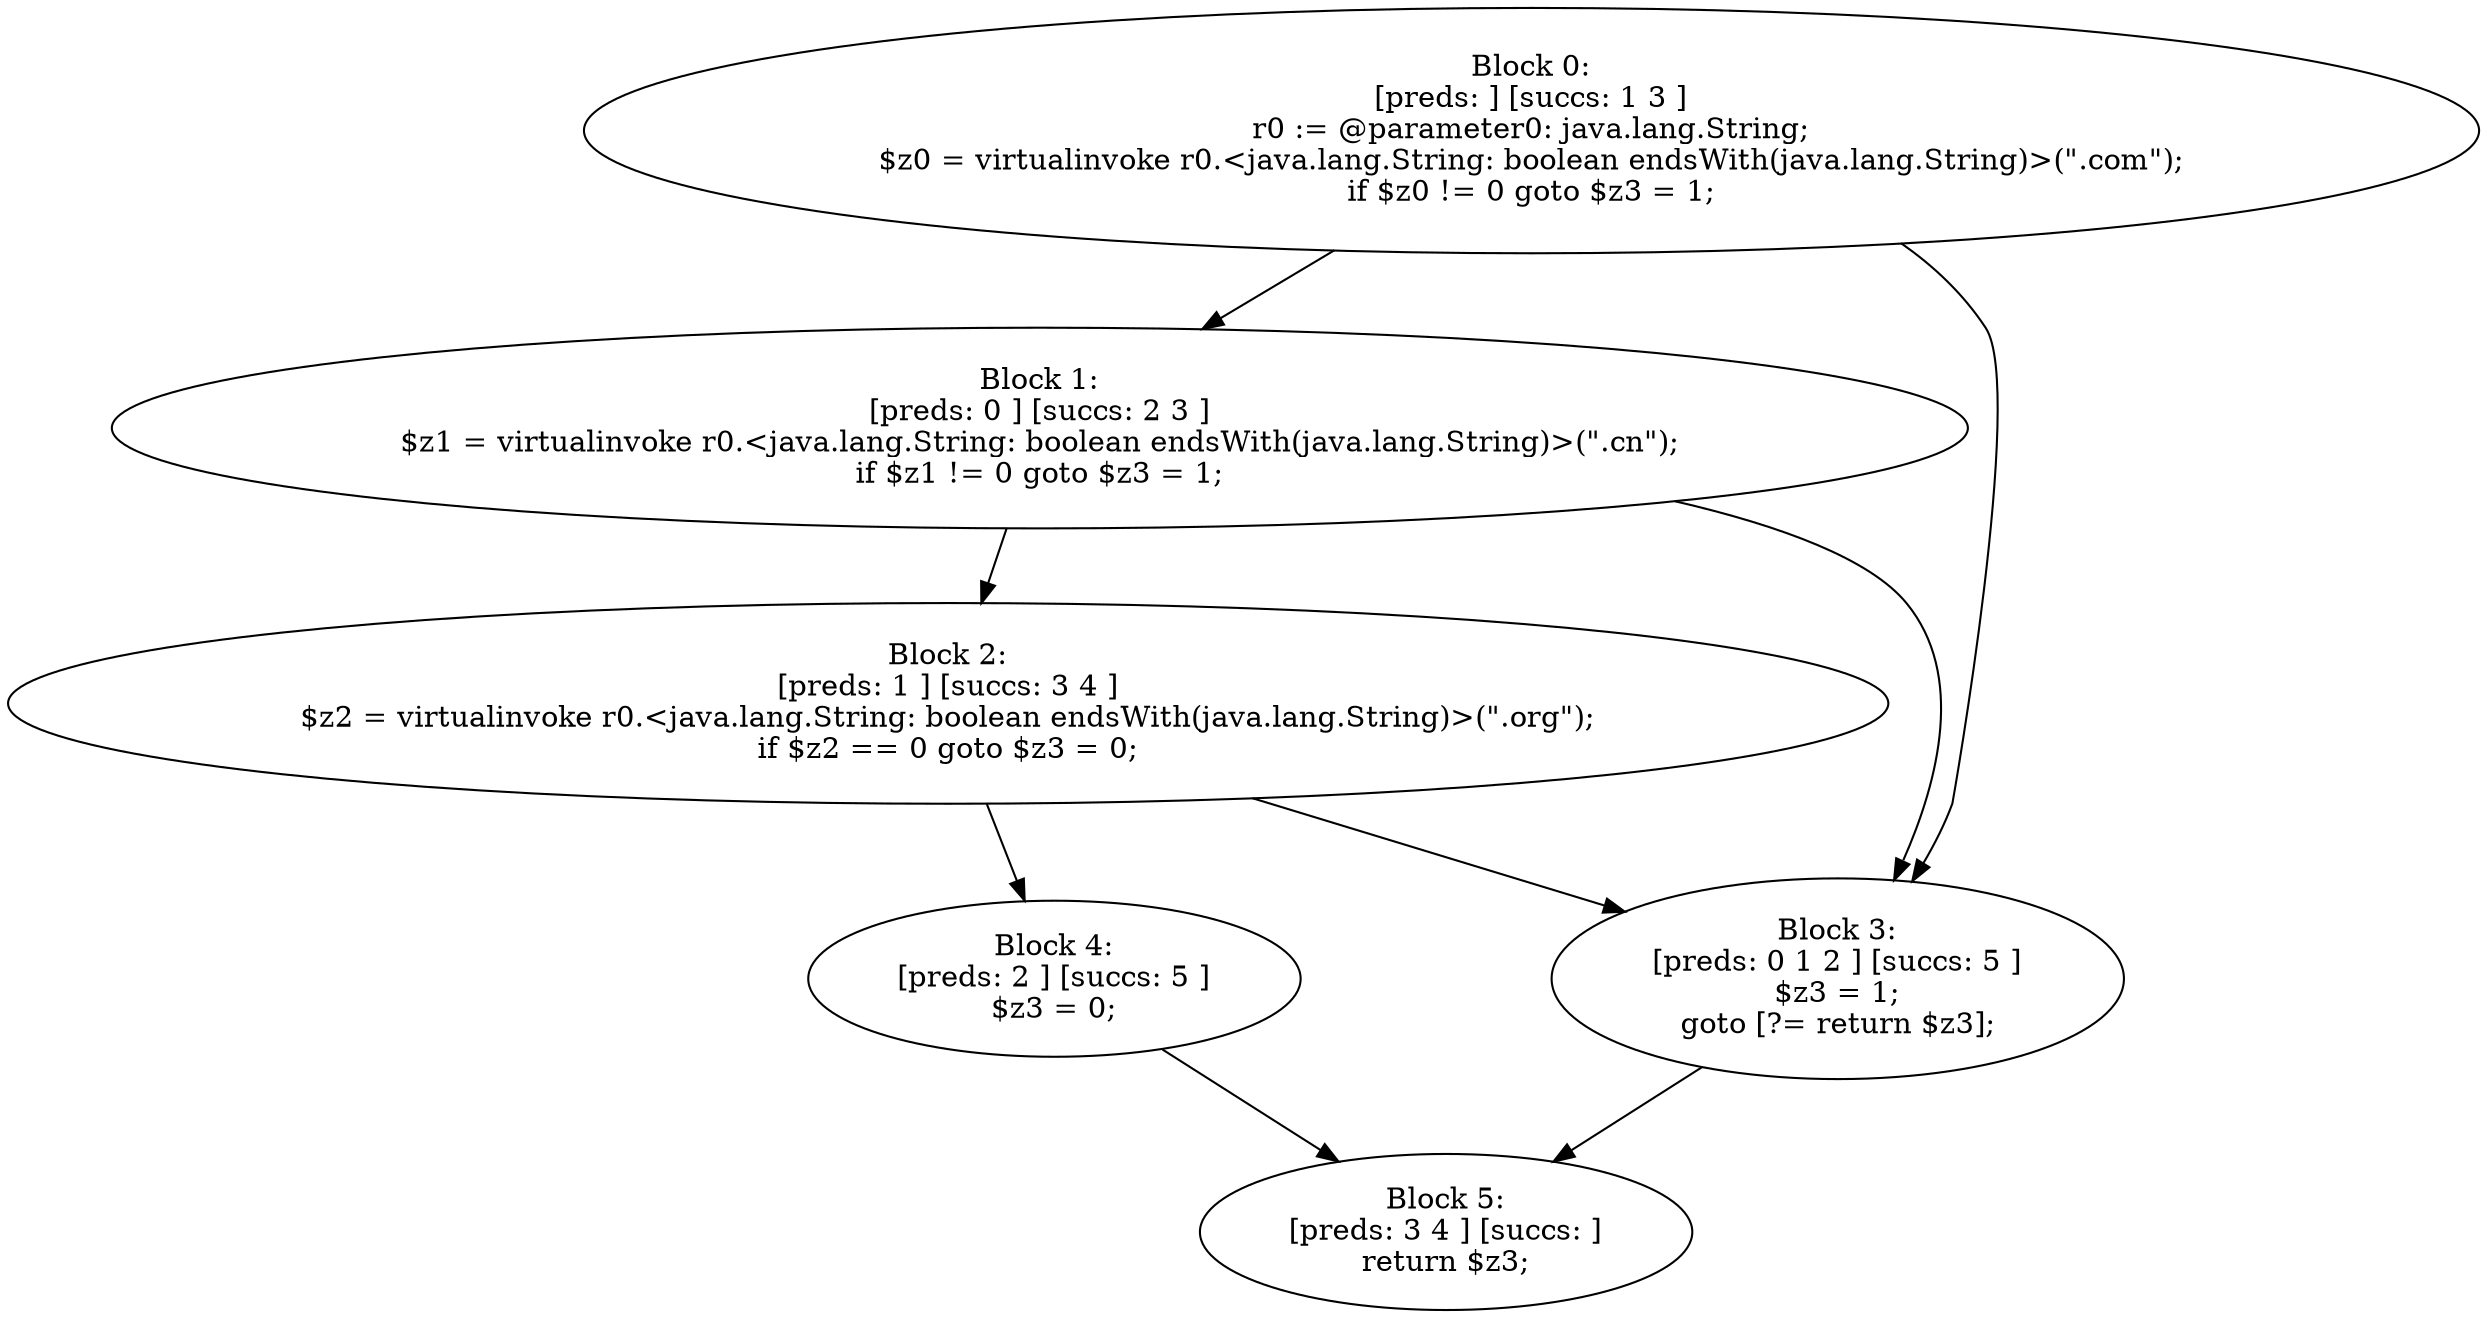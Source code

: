 digraph "unitGraph" {
    "Block 0:
[preds: ] [succs: 1 3 ]
r0 := @parameter0: java.lang.String;
$z0 = virtualinvoke r0.<java.lang.String: boolean endsWith(java.lang.String)>(\".com\");
if $z0 != 0 goto $z3 = 1;
"
    "Block 1:
[preds: 0 ] [succs: 2 3 ]
$z1 = virtualinvoke r0.<java.lang.String: boolean endsWith(java.lang.String)>(\".cn\");
if $z1 != 0 goto $z3 = 1;
"
    "Block 2:
[preds: 1 ] [succs: 3 4 ]
$z2 = virtualinvoke r0.<java.lang.String: boolean endsWith(java.lang.String)>(\".org\");
if $z2 == 0 goto $z3 = 0;
"
    "Block 3:
[preds: 0 1 2 ] [succs: 5 ]
$z3 = 1;
goto [?= return $z3];
"
    "Block 4:
[preds: 2 ] [succs: 5 ]
$z3 = 0;
"
    "Block 5:
[preds: 3 4 ] [succs: ]
return $z3;
"
    "Block 0:
[preds: ] [succs: 1 3 ]
r0 := @parameter0: java.lang.String;
$z0 = virtualinvoke r0.<java.lang.String: boolean endsWith(java.lang.String)>(\".com\");
if $z0 != 0 goto $z3 = 1;
"->"Block 1:
[preds: 0 ] [succs: 2 3 ]
$z1 = virtualinvoke r0.<java.lang.String: boolean endsWith(java.lang.String)>(\".cn\");
if $z1 != 0 goto $z3 = 1;
";
    "Block 0:
[preds: ] [succs: 1 3 ]
r0 := @parameter0: java.lang.String;
$z0 = virtualinvoke r0.<java.lang.String: boolean endsWith(java.lang.String)>(\".com\");
if $z0 != 0 goto $z3 = 1;
"->"Block 3:
[preds: 0 1 2 ] [succs: 5 ]
$z3 = 1;
goto [?= return $z3];
";
    "Block 1:
[preds: 0 ] [succs: 2 3 ]
$z1 = virtualinvoke r0.<java.lang.String: boolean endsWith(java.lang.String)>(\".cn\");
if $z1 != 0 goto $z3 = 1;
"->"Block 2:
[preds: 1 ] [succs: 3 4 ]
$z2 = virtualinvoke r0.<java.lang.String: boolean endsWith(java.lang.String)>(\".org\");
if $z2 == 0 goto $z3 = 0;
";
    "Block 1:
[preds: 0 ] [succs: 2 3 ]
$z1 = virtualinvoke r0.<java.lang.String: boolean endsWith(java.lang.String)>(\".cn\");
if $z1 != 0 goto $z3 = 1;
"->"Block 3:
[preds: 0 1 2 ] [succs: 5 ]
$z3 = 1;
goto [?= return $z3];
";
    "Block 2:
[preds: 1 ] [succs: 3 4 ]
$z2 = virtualinvoke r0.<java.lang.String: boolean endsWith(java.lang.String)>(\".org\");
if $z2 == 0 goto $z3 = 0;
"->"Block 3:
[preds: 0 1 2 ] [succs: 5 ]
$z3 = 1;
goto [?= return $z3];
";
    "Block 2:
[preds: 1 ] [succs: 3 4 ]
$z2 = virtualinvoke r0.<java.lang.String: boolean endsWith(java.lang.String)>(\".org\");
if $z2 == 0 goto $z3 = 0;
"->"Block 4:
[preds: 2 ] [succs: 5 ]
$z3 = 0;
";
    "Block 3:
[preds: 0 1 2 ] [succs: 5 ]
$z3 = 1;
goto [?= return $z3];
"->"Block 5:
[preds: 3 4 ] [succs: ]
return $z3;
";
    "Block 4:
[preds: 2 ] [succs: 5 ]
$z3 = 0;
"->"Block 5:
[preds: 3 4 ] [succs: ]
return $z3;
";
}
